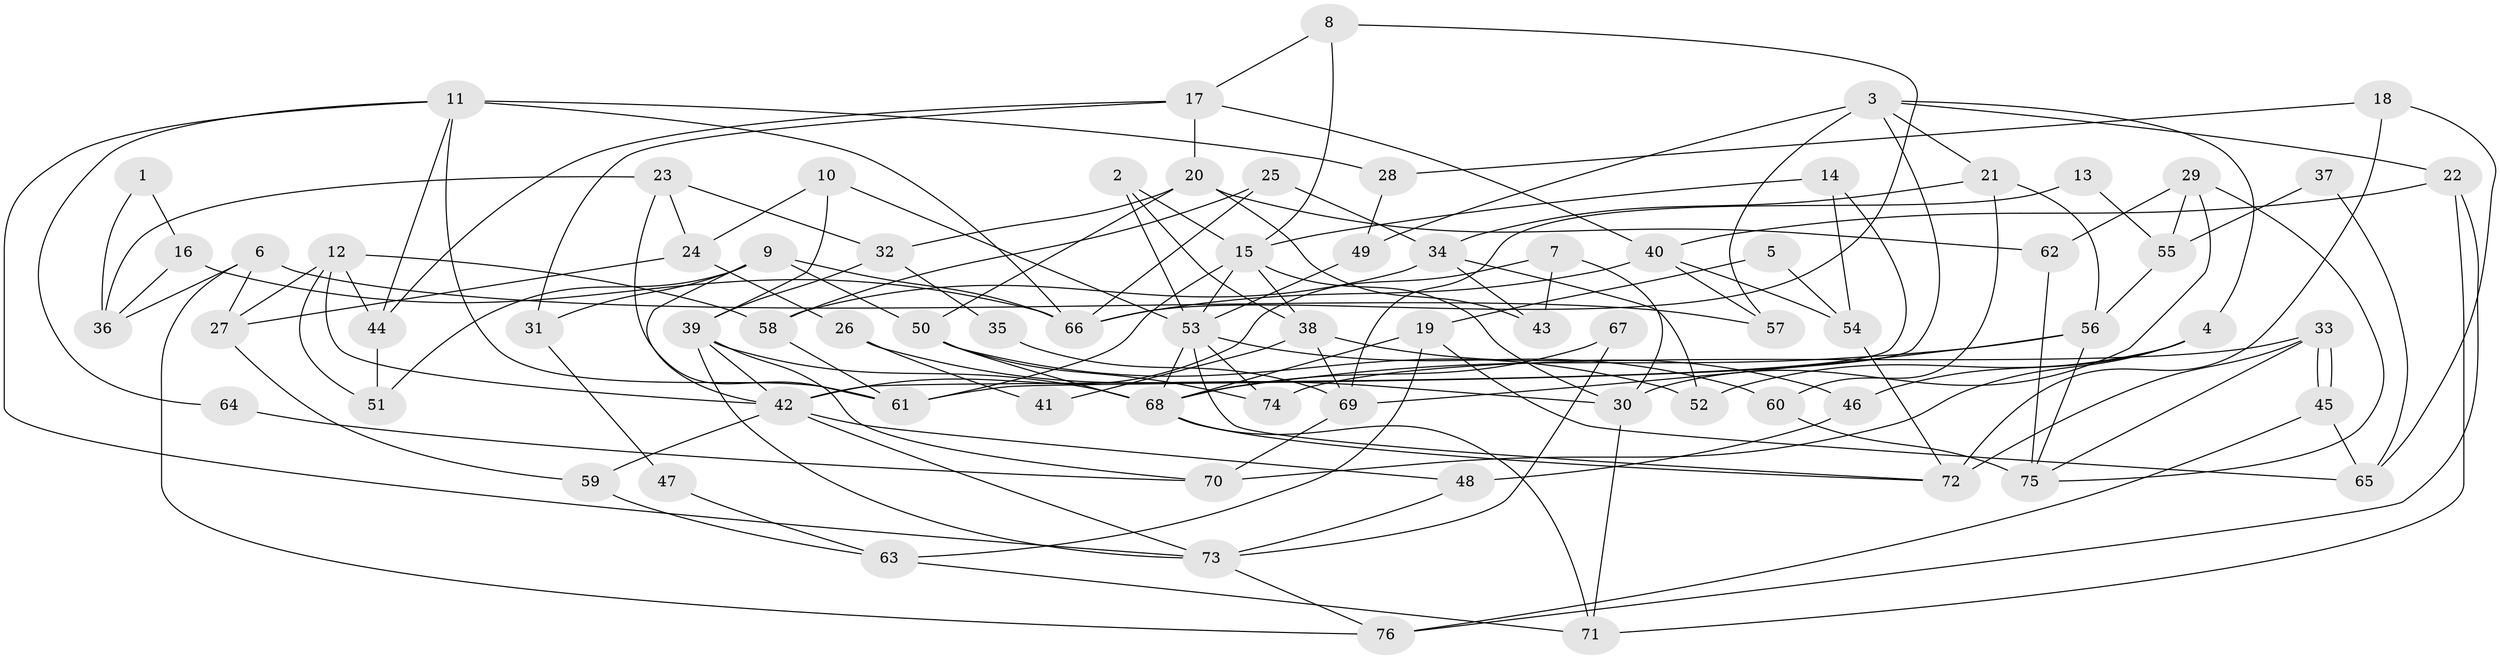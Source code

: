 // coarse degree distribution, {2: 0.1320754716981132, 3: 0.1509433962264151, 9: 0.05660377358490566, 5: 0.16981132075471697, 4: 0.18867924528301888, 6: 0.24528301886792453, 7: 0.03773584905660377, 8: 0.018867924528301886}
// Generated by graph-tools (version 1.1) at 2025/52/02/27/25 19:52:02]
// undirected, 76 vertices, 152 edges
graph export_dot {
graph [start="1"]
  node [color=gray90,style=filled];
  1;
  2;
  3;
  4;
  5;
  6;
  7;
  8;
  9;
  10;
  11;
  12;
  13;
  14;
  15;
  16;
  17;
  18;
  19;
  20;
  21;
  22;
  23;
  24;
  25;
  26;
  27;
  28;
  29;
  30;
  31;
  32;
  33;
  34;
  35;
  36;
  37;
  38;
  39;
  40;
  41;
  42;
  43;
  44;
  45;
  46;
  47;
  48;
  49;
  50;
  51;
  52;
  53;
  54;
  55;
  56;
  57;
  58;
  59;
  60;
  61;
  62;
  63;
  64;
  65;
  66;
  67;
  68;
  69;
  70;
  71;
  72;
  73;
  74;
  75;
  76;
  1 -- 36;
  1 -- 16;
  2 -- 15;
  2 -- 53;
  2 -- 38;
  3 -- 21;
  3 -- 4;
  3 -- 22;
  3 -- 49;
  3 -- 57;
  3 -- 61;
  4 -- 46;
  4 -- 70;
  4 -- 52;
  5 -- 19;
  5 -- 54;
  6 -- 76;
  6 -- 27;
  6 -- 36;
  6 -- 57;
  7 -- 43;
  7 -- 30;
  7 -- 42;
  8 -- 15;
  8 -- 17;
  8 -- 66;
  9 -- 66;
  9 -- 50;
  9 -- 31;
  9 -- 42;
  9 -- 51;
  10 -- 39;
  10 -- 53;
  10 -- 24;
  11 -- 73;
  11 -- 44;
  11 -- 28;
  11 -- 61;
  11 -- 64;
  11 -- 66;
  12 -- 42;
  12 -- 44;
  12 -- 27;
  12 -- 51;
  12 -- 58;
  13 -- 69;
  13 -- 55;
  14 -- 54;
  14 -- 42;
  14 -- 15;
  15 -- 61;
  15 -- 30;
  15 -- 38;
  15 -- 53;
  16 -- 36;
  16 -- 66;
  17 -- 40;
  17 -- 20;
  17 -- 31;
  17 -- 44;
  18 -- 28;
  18 -- 72;
  18 -- 65;
  19 -- 68;
  19 -- 63;
  19 -- 65;
  20 -- 50;
  20 -- 62;
  20 -- 32;
  20 -- 43;
  21 -- 34;
  21 -- 56;
  21 -- 60;
  22 -- 40;
  22 -- 71;
  22 -- 76;
  23 -- 32;
  23 -- 61;
  23 -- 24;
  23 -- 36;
  24 -- 26;
  24 -- 27;
  25 -- 66;
  25 -- 58;
  25 -- 34;
  26 -- 30;
  26 -- 41;
  27 -- 59;
  28 -- 49;
  29 -- 30;
  29 -- 75;
  29 -- 55;
  29 -- 62;
  30 -- 71;
  31 -- 47;
  32 -- 39;
  32 -- 35;
  33 -- 74;
  33 -- 45;
  33 -- 45;
  33 -- 72;
  33 -- 75;
  34 -- 58;
  34 -- 43;
  34 -- 52;
  35 -- 69;
  37 -- 65;
  37 -- 55;
  38 -- 41;
  38 -- 46;
  38 -- 69;
  39 -- 42;
  39 -- 73;
  39 -- 68;
  39 -- 70;
  40 -- 66;
  40 -- 57;
  40 -- 54;
  42 -- 48;
  42 -- 59;
  42 -- 73;
  44 -- 51;
  45 -- 65;
  45 -- 76;
  46 -- 48;
  47 -- 63;
  48 -- 73;
  49 -- 53;
  50 -- 68;
  50 -- 52;
  50 -- 74;
  53 -- 68;
  53 -- 60;
  53 -- 72;
  53 -- 74;
  54 -- 72;
  55 -- 56;
  56 -- 68;
  56 -- 75;
  56 -- 69;
  58 -- 61;
  59 -- 63;
  60 -- 75;
  62 -- 75;
  63 -- 71;
  64 -- 70;
  67 -- 73;
  67 -- 68;
  68 -- 72;
  68 -- 71;
  69 -- 70;
  73 -- 76;
}
